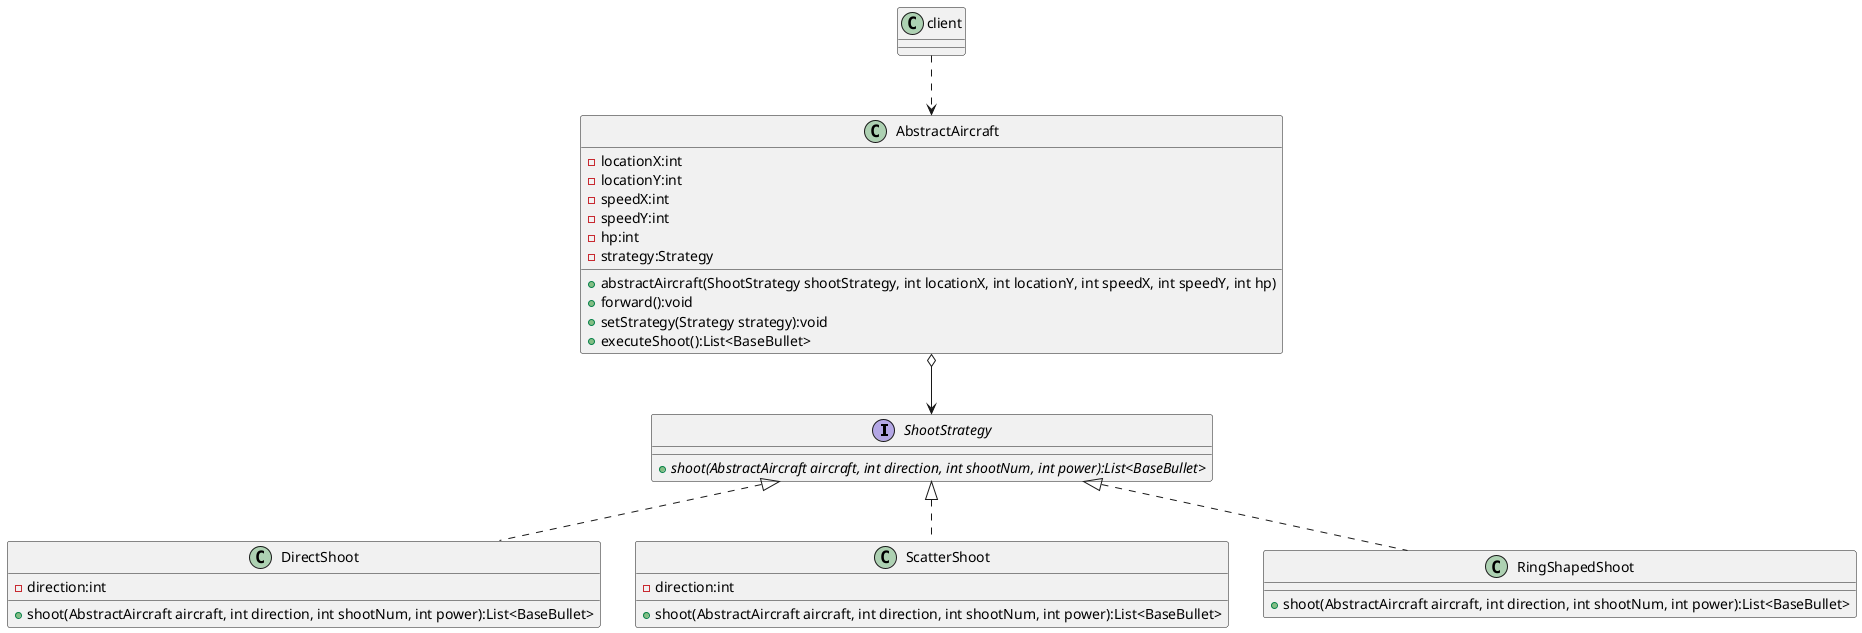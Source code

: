 @startuml

interface ShootStrategy {
    + {abstract} shoot(AbstractAircraft aircraft, int direction, int shootNum, int power):List<BaseBullet>
}

class DirectShoot implements ShootStrategy {
    - direction:int
    + shoot(AbstractAircraft aircraft, int direction, int shootNum, int power):List<BaseBullet>
}

class ScatterShoot implements ShootStrategy {
    - direction:int
    + shoot(AbstractAircraft aircraft, int direction, int shootNum, int power):List<BaseBullet>
}

class RingShapedShoot implements ShootStrategy {
    + shoot(AbstractAircraft aircraft, int direction, int shootNum, int power):List<BaseBullet>
}

class AbstractAircraft {
    - locationX:int
    - locationY:int
    - speedX:int
    - speedY:int
    - hp:int
    - strategy:Strategy
    + abstractAircraft(ShootStrategy shootStrategy, int locationX, int locationY, int speedX, int speedY, int hp)
    + forward():void
    + setStrategy(Strategy strategy):void
    + executeShoot():List<BaseBullet>
}

class client {
}

AbstractAircraft o--> ShootStrategy
client ..> AbstractAircraft

@enduml